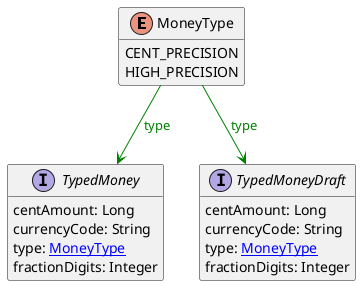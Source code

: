 @startuml

hide methods
enum MoneyType {
    CENT_PRECISION
    HIGH_PRECISION
}
interface TypedMoney [[TypedMoney.svg]]  {
    centAmount: Long
    currencyCode: String
    type: [[MoneyType.svg MoneyType]]
    fractionDigits: Integer
}
interface TypedMoneyDraft [[TypedMoneyDraft.svg]]  {
    centAmount: Long
    currencyCode: String
    type: [[MoneyType.svg MoneyType]]
    fractionDigits: Integer
}
MoneyType --> TypedMoney #green;text:green : "type"
MoneyType --> TypedMoneyDraft #green;text:green : "type"
@enduml
